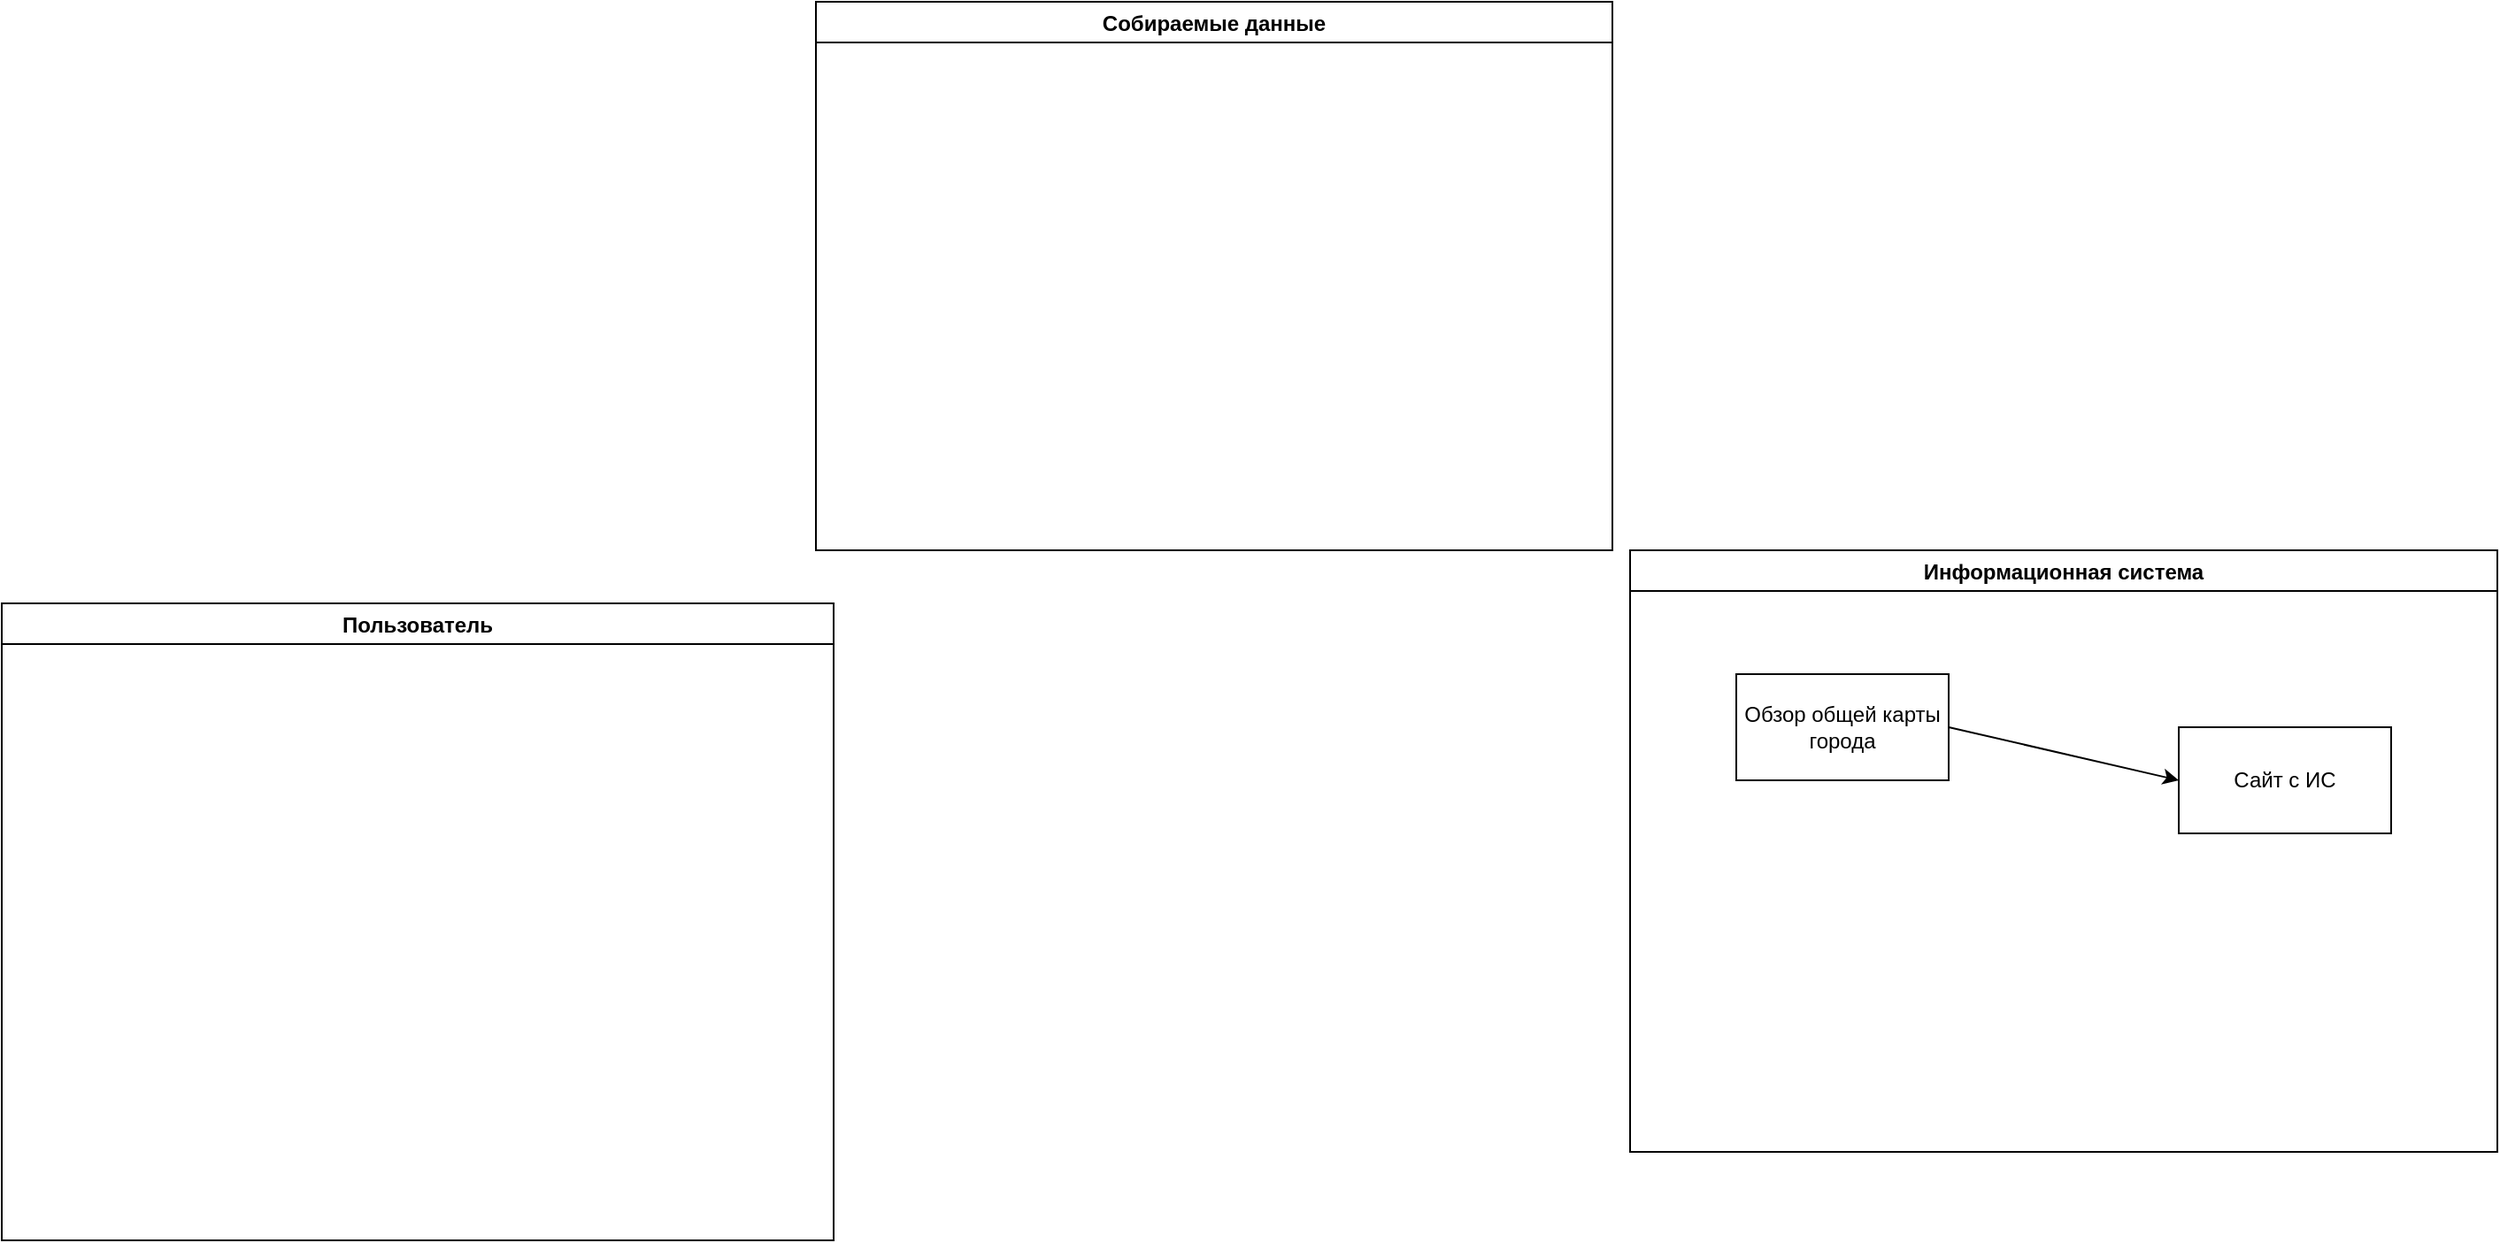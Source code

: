 <mxfile version="20.5.1" type="github">
  <diagram id="f5yUyD6KKq8jayXpuYPE" name="Страница 1">
    <mxGraphModel dx="1662" dy="794" grid="1" gridSize="10" guides="1" tooltips="1" connect="1" arrows="1" fold="1" page="1" pageScale="1" pageWidth="2339" pageHeight="3300" math="0" shadow="0">
      <root>
        <mxCell id="0" />
        <mxCell id="1" parent="0" />
        <mxCell id="iyEZ0BcaZ3wanud6Fexl-11" value="Пользователь" style="swimlane;fillColor=#FFFFFF;startSize=23;" vertex="1" parent="1">
          <mxGeometry x="150" y="350" width="470" height="360" as="geometry" />
        </mxCell>
        <mxCell id="iyEZ0BcaZ3wanud6Fexl-12" value="Собираемые данные" style="swimlane;fillColor=#FFFFFF;" vertex="1" parent="1">
          <mxGeometry x="610" y="10" width="450" height="310" as="geometry" />
        </mxCell>
        <mxCell id="iyEZ0BcaZ3wanud6Fexl-13" value="Информационная система" style="swimlane;fillColor=#FFFFFF;" vertex="1" parent="1">
          <mxGeometry x="1070" y="320" width="490" height="340" as="geometry" />
        </mxCell>
        <mxCell id="iyEZ0BcaZ3wanud6Fexl-15" value="Сайт с ИС" style="rounded=0;whiteSpace=wrap;html=1;fillColor=#FFFFFF;" vertex="1" parent="iyEZ0BcaZ3wanud6Fexl-13">
          <mxGeometry x="310" y="100" width="120" height="60" as="geometry" />
        </mxCell>
        <mxCell id="iyEZ0BcaZ3wanud6Fexl-16" value="Обзор общей карты города" style="rounded=0;whiteSpace=wrap;html=1;fillColor=#FFFFFF;" vertex="1" parent="iyEZ0BcaZ3wanud6Fexl-13">
          <mxGeometry x="60" y="70" width="120" height="60" as="geometry" />
        </mxCell>
        <mxCell id="iyEZ0BcaZ3wanud6Fexl-18" value="" style="endArrow=classic;html=1;rounded=0;exitX=1;exitY=0.5;exitDx=0;exitDy=0;entryX=0;entryY=0.5;entryDx=0;entryDy=0;" edge="1" parent="iyEZ0BcaZ3wanud6Fexl-13" source="iyEZ0BcaZ3wanud6Fexl-16" target="iyEZ0BcaZ3wanud6Fexl-15">
          <mxGeometry width="50" height="50" relative="1" as="geometry">
            <mxPoint x="220" y="150" as="sourcePoint" />
            <mxPoint x="270" y="100" as="targetPoint" />
          </mxGeometry>
        </mxCell>
      </root>
    </mxGraphModel>
  </diagram>
</mxfile>
